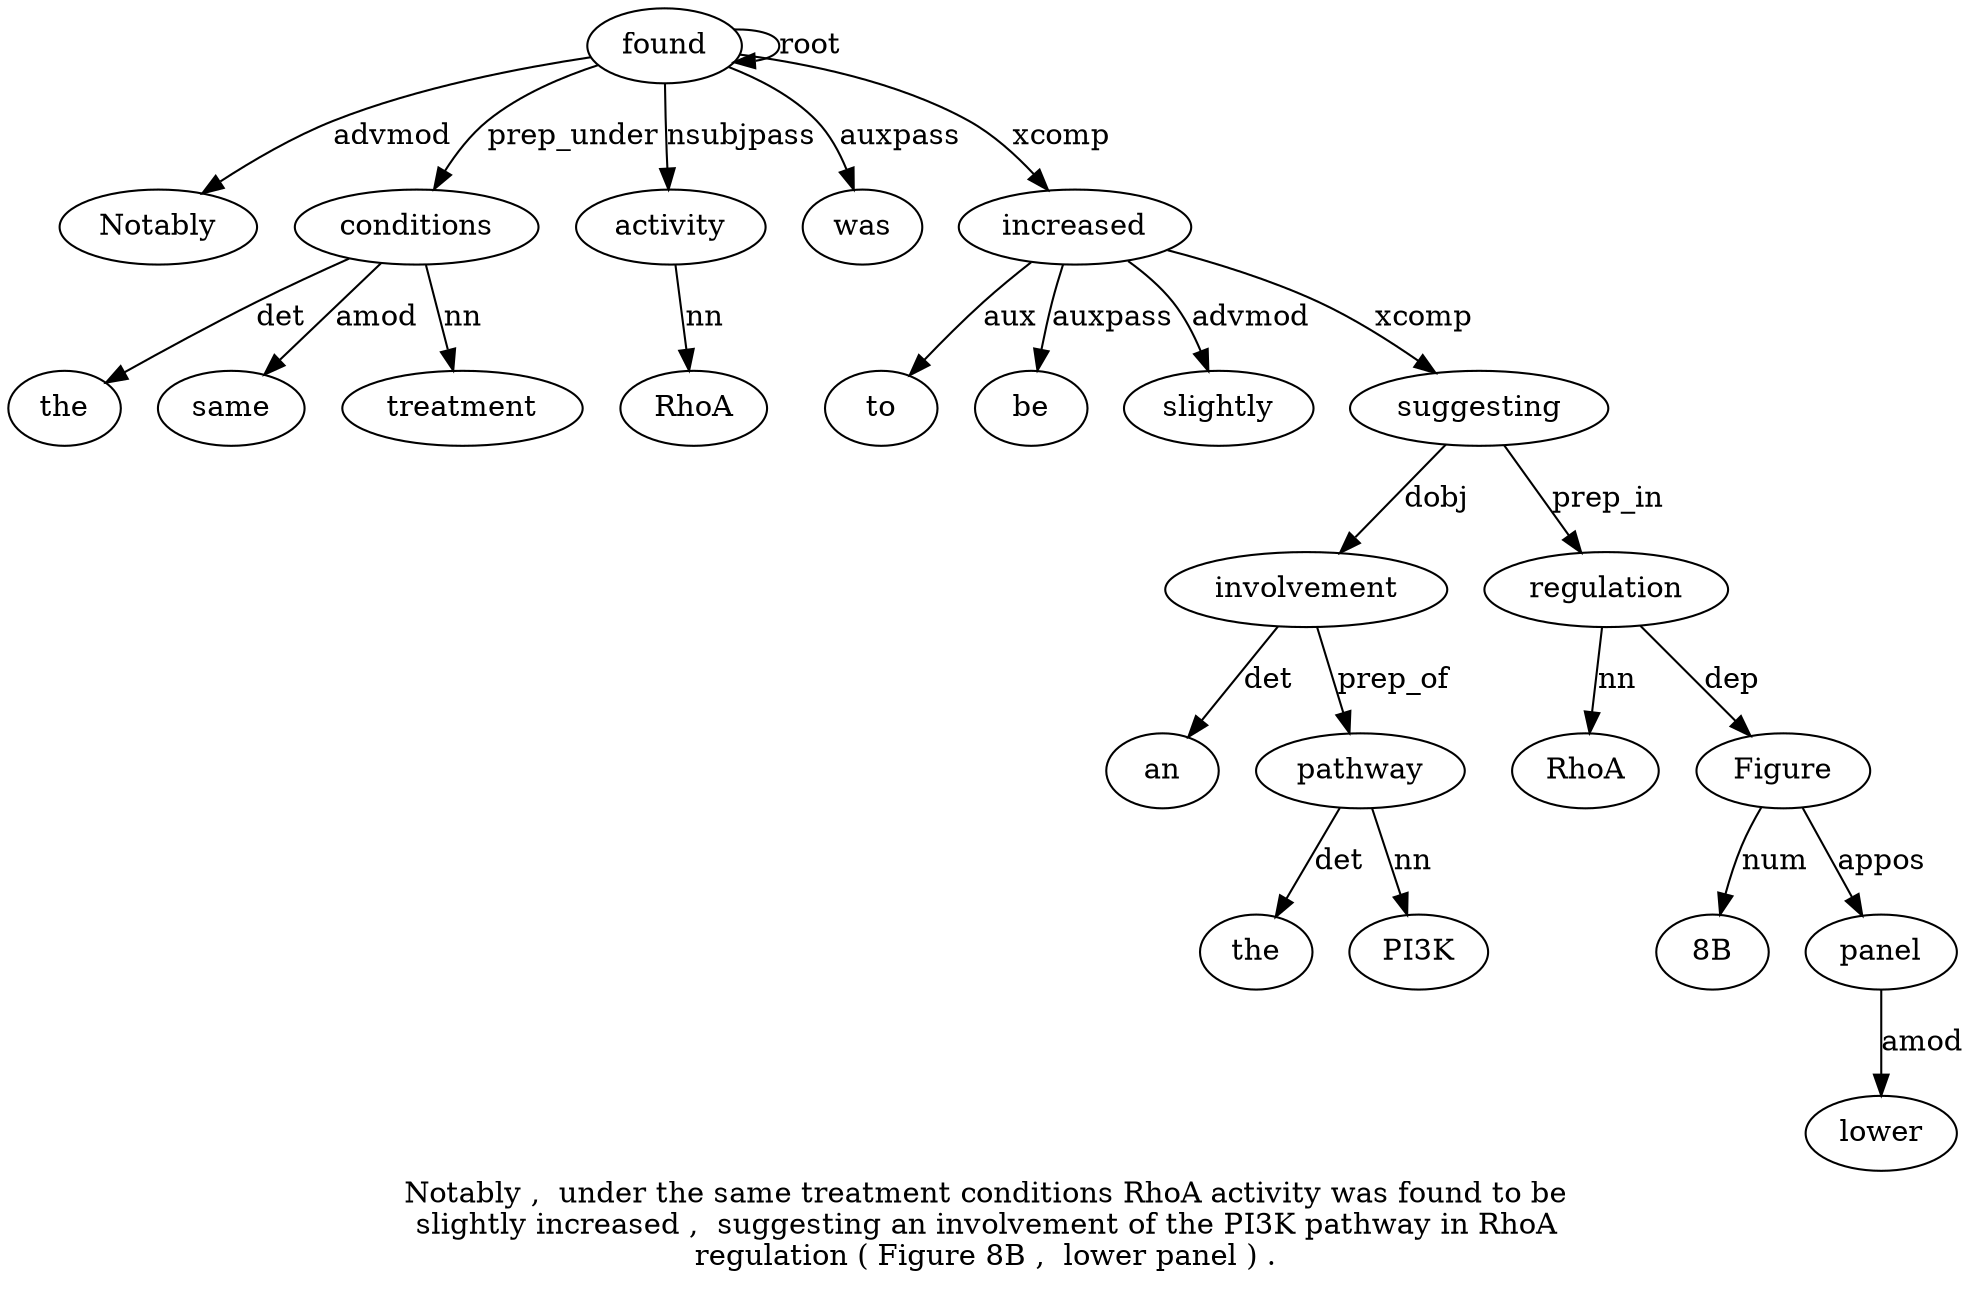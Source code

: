 digraph "Notably ,  under the same treatment conditions RhoA activity was found to be slightly increased ,  suggesting an involvement of the PI3K pathway in RhoA regulation ( Figure 8B ,  lower panel ) ." {
label="Notably ,  under the same treatment conditions RhoA activity was found to be
slightly increased ,  suggesting an involvement of the PI3K pathway in RhoA
regulation ( Figure 8B ,  lower panel ) .";
found11 [style=filled, fillcolor=white, label=found];
Notably1 [style=filled, fillcolor=white, label=Notably];
found11 -> Notably1  [label=advmod];
conditions7 [style=filled, fillcolor=white, label=conditions];
the4 [style=filled, fillcolor=white, label=the];
conditions7 -> the4  [label=det];
same5 [style=filled, fillcolor=white, label=same];
conditions7 -> same5  [label=amod];
treatment6 [style=filled, fillcolor=white, label=treatment];
conditions7 -> treatment6  [label=nn];
found11 -> conditions7  [label=prep_under];
activity9 [style=filled, fillcolor=white, label=activity];
RhoA8 [style=filled, fillcolor=white, label=RhoA];
activity9 -> RhoA8  [label=nn];
found11 -> activity9  [label=nsubjpass];
was10 [style=filled, fillcolor=white, label=was];
found11 -> was10  [label=auxpass];
found11 -> found11  [label=root];
increased15 [style=filled, fillcolor=white, label=increased];
to12 [style=filled, fillcolor=white, label=to];
increased15 -> to12  [label=aux];
be13 [style=filled, fillcolor=white, label=be];
increased15 -> be13  [label=auxpass];
slightly14 [style=filled, fillcolor=white, label=slightly];
increased15 -> slightly14  [label=advmod];
found11 -> increased15  [label=xcomp];
suggesting17 [style=filled, fillcolor=white, label=suggesting];
increased15 -> suggesting17  [label=xcomp];
involvement19 [style=filled, fillcolor=white, label=involvement];
an18 [style=filled, fillcolor=white, label=an];
involvement19 -> an18  [label=det];
suggesting17 -> involvement19  [label=dobj];
pathway23 [style=filled, fillcolor=white, label=pathway];
the21 [style=filled, fillcolor=white, label=the];
pathway23 -> the21  [label=det];
PI3K22 [style=filled, fillcolor=white, label=PI3K];
pathway23 -> PI3K22  [label=nn];
involvement19 -> pathway23  [label=prep_of];
regulation26 [style=filled, fillcolor=white, label=regulation];
RhoA25 [style=filled, fillcolor=white, label=RhoA];
regulation26 -> RhoA25  [label=nn];
suggesting17 -> regulation26  [label=prep_in];
Figure28 [style=filled, fillcolor=white, label=Figure];
regulation26 -> Figure28  [label=dep];
"8B29" [style=filled, fillcolor=white, label="8B"];
Figure28 -> "8B29"  [label=num];
panel32 [style=filled, fillcolor=white, label=panel];
lower31 [style=filled, fillcolor=white, label=lower];
panel32 -> lower31  [label=amod];
Figure28 -> panel32  [label=appos];
}

